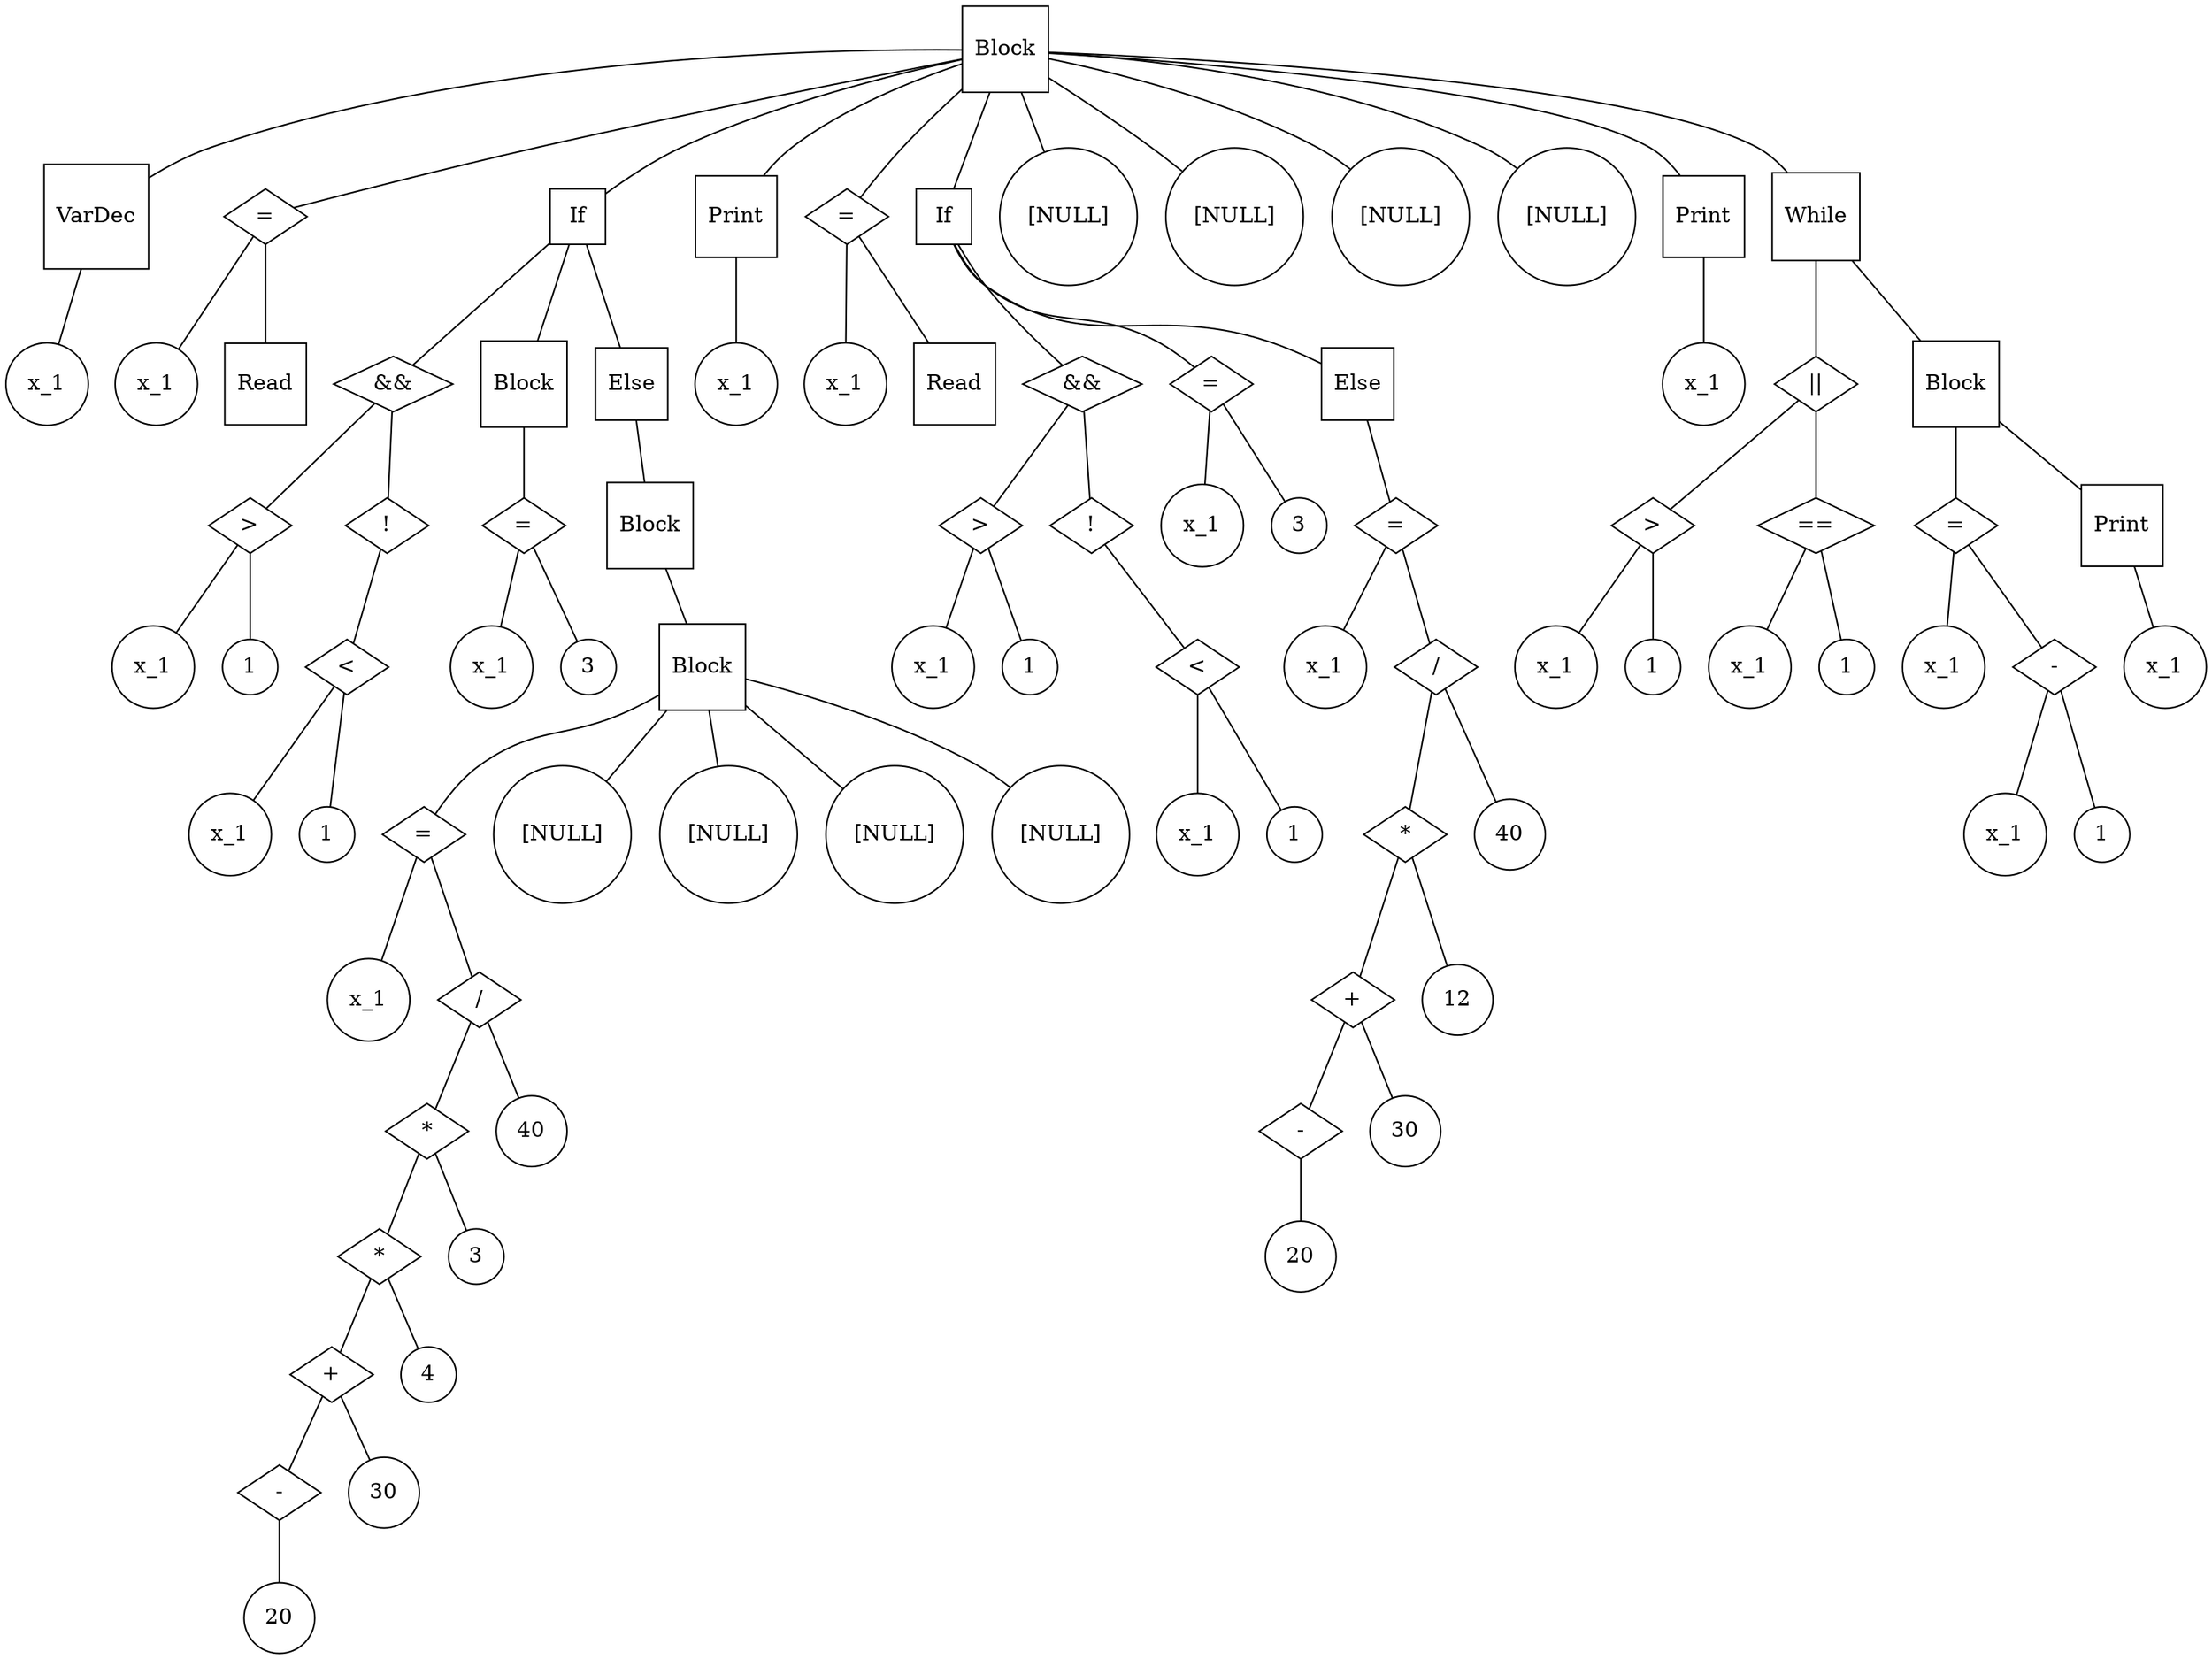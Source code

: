 graph g {
n0 [label = "Block", shape="square"]
n1 [label = "VarDec", shape="square"]
n2 [label = "x_1", shape="circle"]
n3 [label = "x_1", shape="circle"]
n4 [label = "=", shape="diamond"]
n5 [label = "Read", shape="square"]
n6 [label = "If", shape="square"]
n7 [label = "x_1", shape="circle"]
n8 [label = ">", shape="diamond"]
n9 [label = "1", shape="circle"]
n10 [label = "&&", shape="diamond"]
n11 [label = "!", shape="diamond"]
n12 [label = "x_1", shape="circle"]
n13 [label = "<", shape="diamond"]
n14 [label = "1", shape="circle"]
n15 [label = "Block", shape="square"]
n16 [label = "x_1", shape="circle"]
n17 [label = "=", shape="diamond"]
n18 [label = "3", shape="circle"]
n19 [label = "Else", shape="square"]
n20 [label = "Block", shape="square"]
n21 [label = "Block", shape="square"]
n22 [label = "x_1", shape="circle"]
n23 [label = "=", shape="diamond"]
n24 [label = "-", shape="diamond"]
n25 [label = "20", shape="circle"]
n26 [label = "+", shape="diamond"]
n27 [label = "30", shape="circle"]
n28 [label = "*", shape="diamond"]
n29 [label = "4", shape="circle"]
n30 [label = "*", shape="diamond"]
n31 [label = "3", shape="circle"]
n32 [label = "/", shape="diamond"]
n33 [label = "40", shape="circle"]
n34 [label = "[NULL]", shape="circle"]
n35 [label = "[NULL]", shape="circle"]
n36 [label = "[NULL]", shape="circle"]
n37 [label = "[NULL]", shape="circle"]
n38 [label = "Print", shape="square"]
n39 [label = "x_1", shape="circle"]
n40 [label = "x_1", shape="circle"]
n41 [label = "=", shape="diamond"]
n42 [label = "Read", shape="square"]
n43 [label = "If", shape="square"]
n44 [label = "x_1", shape="circle"]
n45 [label = ">", shape="diamond"]
n46 [label = "1", shape="circle"]
n47 [label = "&&", shape="diamond"]
n48 [label = "!", shape="diamond"]
n49 [label = "x_1", shape="circle"]
n50 [label = "<", shape="diamond"]
n51 [label = "1", shape="circle"]
n52 [label = "x_1", shape="circle"]
n53 [label = "=", shape="diamond"]
n54 [label = "3", shape="circle"]
n55 [label = "Else", shape="square"]
n56 [label = "x_1", shape="circle"]
n57 [label = "=", shape="diamond"]
n58 [label = "-", shape="diamond"]
n59 [label = "20", shape="circle"]
n60 [label = "+", shape="diamond"]
n61 [label = "30", shape="circle"]
n62 [label = "*", shape="diamond"]
n63 [label = "12", shape="circle"]
n64 [label = "/", shape="diamond"]
n65 [label = "40", shape="circle"]
n66 [label = "[NULL]", shape="circle"]
n67 [label = "[NULL]", shape="circle"]
n68 [label = "[NULL]", shape="circle"]
n69 [label = "[NULL]", shape="circle"]
n70 [label = "Print", shape="square"]
n71 [label = "x_1", shape="circle"]
n72 [label = "While", shape="square"]
n73 [label = "x_1", shape="circle"]
n74 [label = ">", shape="diamond"]
n75 [label = "1", shape="circle"]
n76 [label = "||", shape="diamond"]
n77 [label = "x_1", shape="circle"]
n78 [label = "==", shape="diamond"]
n79 [label = "1", shape="circle"]
n80 [label = "Block", shape="square"]
n81 [label = "x_1", shape="circle"]
n82 [label = "=", shape="diamond"]
n83 [label = "x_1", shape="circle"]
n84 [label = "-", shape="diamond"]
n85 [label = "1", shape="circle"]
n86 [label = "Print", shape="square"]
n87 [label = "x_1", shape="circle"]

"n1" -- "n2"
"n0" -- "n1"
"n4" -- "n3"
"n4" -- "n5"
"n0" -- "n4"
"n8" -- "n7"
"n8" -- "n9"
"n10" -- "n8"
"n13" -- "n12"
"n13" -- "n14"
"n11" -- "n13"
"n10" -- "n11"
"n6" -- "n10"
"n17" -- "n16"
"n17" -- "n18"
"n15" -- "n17"
"n6" -- "n15"
"n23" -- "n22"
"n24" -- "n25"
"n26" -- "n24"
"n26" -- "n27"
"n28" -- "n26"
"n28" -- "n29"
"n30" -- "n28"
"n30" -- "n31"
"n32" -- "n30"
"n32" -- "n33"
"n23" -- "n32"
"n21" -- "n23"
"n21" -- "n34"
"n21" -- "n35"
"n21" -- "n36"
"n21" -- "n37"
"n20" -- "n21"
"n19" -- "n20"
"n6" -- "n19"
"n0" -- "n6"
"n38" -- "n39"
"n0" -- "n38"
"n41" -- "n40"
"n41" -- "n42"
"n0" -- "n41"
"n45" -- "n44"
"n45" -- "n46"
"n47" -- "n45"
"n50" -- "n49"
"n50" -- "n51"
"n48" -- "n50"
"n47" -- "n48"
"n43" -- "n47"
"n53" -- "n52"
"n53" -- "n54"
"n43" -- "n53"
"n57" -- "n56"
"n58" -- "n59"
"n60" -- "n58"
"n60" -- "n61"
"n62" -- "n60"
"n62" -- "n63"
"n64" -- "n62"
"n64" -- "n65"
"n57" -- "n64"
"n55" -- "n57"
"n43" -- "n55"
"n0" -- "n43"
"n0" -- "n66"
"n0" -- "n67"
"n0" -- "n68"
"n0" -- "n69"
"n70" -- "n71"
"n0" -- "n70"
"n74" -- "n73"
"n74" -- "n75"
"n76" -- "n74"
"n78" -- "n77"
"n78" -- "n79"
"n76" -- "n78"
"n72" -- "n76"
"n82" -- "n81"
"n84" -- "n83"
"n84" -- "n85"
"n82" -- "n84"
"n80" -- "n82"
"n86" -- "n87"
"n80" -- "n86"
"n72" -- "n80"
"n0" -- "n72"
}